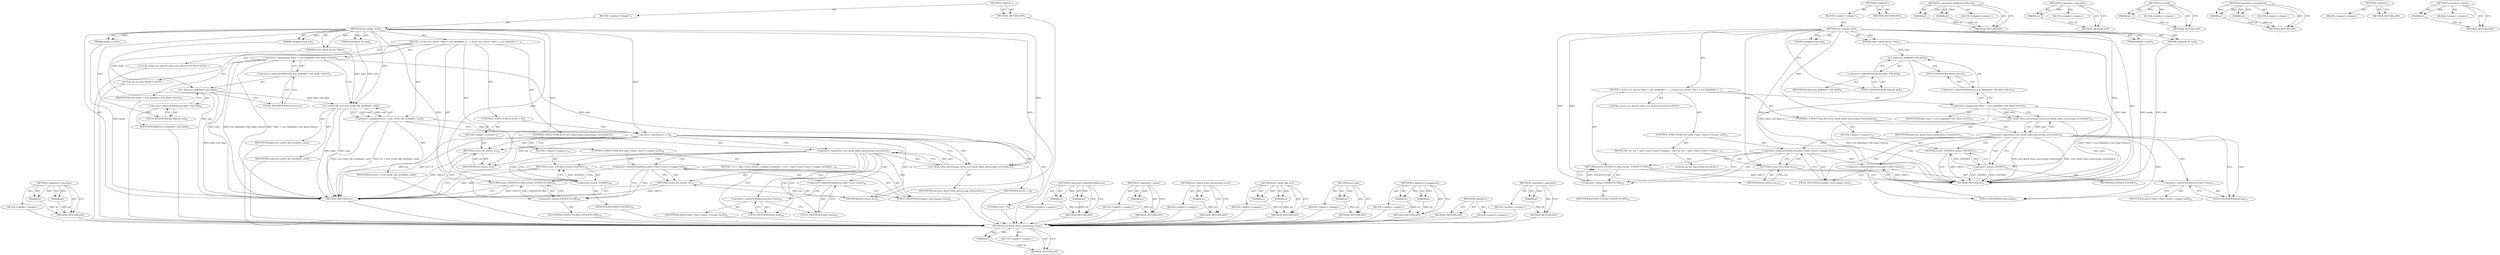 digraph "&lt;operator&gt;.logicalNot" {
vulnerable_91 [label=<(METHOD,scsi_block_when_processing_errors)>];
vulnerable_92 [label=<(PARAM,p1)>];
vulnerable_93 [label=<(BLOCK,&lt;empty&gt;,&lt;empty&gt;)>];
vulnerable_94 [label=<(METHOD_RETURN,ANY)>];
vulnerable_6 [label=<(METHOD,&lt;global&gt;)<SUB>1</SUB>>];
vulnerable_7 [label=<(BLOCK,&lt;empty&gt;,&lt;empty&gt;)<SUB>1</SUB>>];
vulnerable_8 [label=<(METHOD,sd_compat_ioctl)<SUB>1</SUB>>];
vulnerable_9 [label=<(PARAM,struct block_device *bdev)<SUB>1</SUB>>];
vulnerable_10 [label=<(PARAM,fmode_t mode)<SUB>1</SUB>>];
vulnerable_11 [label=<(PARAM,unsigned int cmd)<SUB>2</SUB>>];
vulnerable_12 [label=<(PARAM,unsigned long arg)<SUB>2</SUB>>];
vulnerable_13 [label=<(BLOCK,{
 	struct scsi_device *sdev = scsi_disk(bdev-&gt;...,{
 	struct scsi_device *sdev = scsi_disk(bdev-&gt;...)<SUB>3</SUB>>];
vulnerable_14 [label="<(LOCAL,struct scsi_device* sdev: scsi_device*)<SUB>4</SUB>>"];
vulnerable_15 [label=<(&lt;operator&gt;.assignment,*sdev = scsi_disk(bdev-&gt;bd_disk)-&gt;device)<SUB>4</SUB>>];
vulnerable_16 [label=<(IDENTIFIER,sdev,*sdev = scsi_disk(bdev-&gt;bd_disk)-&gt;device)<SUB>4</SUB>>];
vulnerable_17 [label=<(&lt;operator&gt;.indirectFieldAccess,scsi_disk(bdev-&gt;bd_disk)-&gt;device)<SUB>4</SUB>>];
vulnerable_18 [label=<(scsi_disk,scsi_disk(bdev-&gt;bd_disk))<SUB>4</SUB>>];
vulnerable_19 [label=<(&lt;operator&gt;.indirectFieldAccess,bdev-&gt;bd_disk)<SUB>4</SUB>>];
vulnerable_20 [label=<(IDENTIFIER,bdev,scsi_disk(bdev-&gt;bd_disk))<SUB>4</SUB>>];
vulnerable_21 [label=<(FIELD_IDENTIFIER,bd_disk,bd_disk)<SUB>4</SUB>>];
vulnerable_22 [label=<(FIELD_IDENTIFIER,device,device)<SUB>4</SUB>>];
vulnerable_23 [label=<(CONTROL_STRUCTURE,IF,if (!scsi_block_when_processing_errors(sdev)))<SUB>12</SUB>>];
vulnerable_24 [label=<(&lt;operator&gt;.logicalNot,!scsi_block_when_processing_errors(sdev))<SUB>12</SUB>>];
vulnerable_25 [label=<(scsi_block_when_processing_errors,scsi_block_when_processing_errors(sdev))<SUB>12</SUB>>];
vulnerable_26 [label=<(IDENTIFIER,sdev,scsi_block_when_processing_errors(sdev))<SUB>12</SUB>>];
vulnerable_27 [label=<(BLOCK,&lt;empty&gt;,&lt;empty&gt;)<SUB>13</SUB>>];
vulnerable_28 [label=<(RETURN,return -ENODEV;,return -ENODEV;)<SUB>13</SUB>>];
vulnerable_29 [label=<(&lt;operator&gt;.minus,-ENODEV)<SUB>13</SUB>>];
vulnerable_30 [label=<(IDENTIFIER,ENODEV,-ENODEV)<SUB>13</SUB>>];
vulnerable_31 [label=<(CONTROL_STRUCTURE,IF,if (sdev-&gt;host-&gt;hostt-&gt;compat_ioctl))<SUB>15</SUB>>];
vulnerable_32 [label=<(&lt;operator&gt;.indirectFieldAccess,sdev-&gt;host-&gt;hostt-&gt;compat_ioctl)<SUB>15</SUB>>];
vulnerable_33 [label=<(&lt;operator&gt;.indirectFieldAccess,sdev-&gt;host-&gt;hostt)<SUB>15</SUB>>];
vulnerable_34 [label=<(&lt;operator&gt;.indirectFieldAccess,sdev-&gt;host)<SUB>15</SUB>>];
vulnerable_35 [label=<(IDENTIFIER,sdev,if (sdev-&gt;host-&gt;hostt-&gt;compat_ioctl))<SUB>15</SUB>>];
vulnerable_36 [label=<(FIELD_IDENTIFIER,host,host)<SUB>15</SUB>>];
vulnerable_37 [label=<(FIELD_IDENTIFIER,hostt,hostt)<SUB>15</SUB>>];
vulnerable_38 [label=<(FIELD_IDENTIFIER,compat_ioctl,compat_ioctl)<SUB>15</SUB>>];
vulnerable_39 [label=<(BLOCK,{
		int ret;
 		ret = sdev-&gt;host-&gt;hostt-&gt;compat...,{
		int ret;
 		ret = sdev-&gt;host-&gt;hostt-&gt;compat...)<SUB>15</SUB>>];
vulnerable_40 [label="<(LOCAL,int ret: int)<SUB>16</SUB>>"];
vulnerable_41 [label=<(RETURN,return ret;,return ret;)<SUB>19</SUB>>];
vulnerable_42 [label=<(IDENTIFIER,ret,return ret;)<SUB>19</SUB>>];
vulnerable_43 [label=<(RETURN,return -ENOIOCTLCMD;,return -ENOIOCTLCMD;)<SUB>25</SUB>>];
vulnerable_44 [label=<(&lt;operator&gt;.minus,-ENOIOCTLCMD)<SUB>25</SUB>>];
vulnerable_45 [label=<(IDENTIFIER,ENOIOCTLCMD,-ENOIOCTLCMD)<SUB>25</SUB>>];
vulnerable_46 [label=<(METHOD_RETURN,int)<SUB>1</SUB>>];
vulnerable_48 [label=<(METHOD_RETURN,ANY)<SUB>1</SUB>>];
vulnerable_78 [label=<(METHOD,&lt;operator&gt;.indirectFieldAccess)>];
vulnerable_79 [label=<(PARAM,p1)>];
vulnerable_80 [label=<(PARAM,p2)>];
vulnerable_81 [label=<(BLOCK,&lt;empty&gt;,&lt;empty&gt;)>];
vulnerable_82 [label=<(METHOD_RETURN,ANY)>];
vulnerable_87 [label=<(METHOD,&lt;operator&gt;.logicalNot)>];
vulnerable_88 [label=<(PARAM,p1)>];
vulnerable_89 [label=<(BLOCK,&lt;empty&gt;,&lt;empty&gt;)>];
vulnerable_90 [label=<(METHOD_RETURN,ANY)>];
vulnerable_83 [label=<(METHOD,scsi_disk)>];
vulnerable_84 [label=<(PARAM,p1)>];
vulnerable_85 [label=<(BLOCK,&lt;empty&gt;,&lt;empty&gt;)>];
vulnerable_86 [label=<(METHOD_RETURN,ANY)>];
vulnerable_73 [label=<(METHOD,&lt;operator&gt;.assignment)>];
vulnerable_74 [label=<(PARAM,p1)>];
vulnerable_75 [label=<(PARAM,p2)>];
vulnerable_76 [label=<(BLOCK,&lt;empty&gt;,&lt;empty&gt;)>];
vulnerable_77 [label=<(METHOD_RETURN,ANY)>];
vulnerable_67 [label=<(METHOD,&lt;global&gt;)<SUB>1</SUB>>];
vulnerable_68 [label=<(BLOCK,&lt;empty&gt;,&lt;empty&gt;)>];
vulnerable_69 [label=<(METHOD_RETURN,ANY)>];
vulnerable_95 [label=<(METHOD,&lt;operator&gt;.minus)>];
vulnerable_96 [label=<(PARAM,p1)>];
vulnerable_97 [label=<(BLOCK,&lt;empty&gt;,&lt;empty&gt;)>];
vulnerable_98 [label=<(METHOD_RETURN,ANY)>];
fixed_104 [label=<(METHOD,&lt;operator&gt;.lessThan)>];
fixed_105 [label=<(PARAM,p1)>];
fixed_106 [label=<(PARAM,p2)>];
fixed_107 [label=<(BLOCK,&lt;empty&gt;,&lt;empty&gt;)>];
fixed_108 [label=<(METHOD_RETURN,ANY)>];
fixed_6 [label=<(METHOD,&lt;global&gt;)<SUB>1</SUB>>];
fixed_7 [label=<(BLOCK,&lt;empty&gt;,&lt;empty&gt;)<SUB>1</SUB>>];
fixed_8 [label=<(METHOD,sd_compat_ioctl)<SUB>1</SUB>>];
fixed_9 [label=<(PARAM,struct block_device *bdev)<SUB>1</SUB>>];
fixed_10 [label=<(PARAM,fmode_t mode)<SUB>1</SUB>>];
fixed_11 [label=<(PARAM,unsigned int cmd)<SUB>2</SUB>>];
fixed_12 [label=<(PARAM,unsigned long arg)<SUB>2</SUB>>];
fixed_13 [label=<(BLOCK,{
 	struct scsi_device *sdev = scsi_disk(bdev-&gt;...,{
 	struct scsi_device *sdev = scsi_disk(bdev-&gt;...)<SUB>3</SUB>>];
fixed_14 [label="<(LOCAL,struct scsi_device* sdev: scsi_device*)<SUB>4</SUB>>"];
fixed_15 [label=<(&lt;operator&gt;.assignment,*sdev = scsi_disk(bdev-&gt;bd_disk)-&gt;device)<SUB>4</SUB>>];
fixed_16 [label=<(IDENTIFIER,sdev,*sdev = scsi_disk(bdev-&gt;bd_disk)-&gt;device)<SUB>4</SUB>>];
fixed_17 [label=<(&lt;operator&gt;.indirectFieldAccess,scsi_disk(bdev-&gt;bd_disk)-&gt;device)<SUB>4</SUB>>];
fixed_18 [label=<(scsi_disk,scsi_disk(bdev-&gt;bd_disk))<SUB>4</SUB>>];
fixed_19 [label=<(&lt;operator&gt;.indirectFieldAccess,bdev-&gt;bd_disk)<SUB>4</SUB>>];
fixed_20 [label=<(IDENTIFIER,bdev,scsi_disk(bdev-&gt;bd_disk))<SUB>4</SUB>>];
fixed_21 [label=<(FIELD_IDENTIFIER,bd_disk,bd_disk)<SUB>4</SUB>>];
fixed_22 [label=<(FIELD_IDENTIFIER,device,device)<SUB>4</SUB>>];
fixed_23 [label="<(LOCAL,int ret: int)<SUB>5</SUB>>"];
fixed_24 [label=<(&lt;operator&gt;.assignment,ret = scsi_verify_blk_ioctl(bdev, cmd))<SUB>7</SUB>>];
fixed_25 [label=<(IDENTIFIER,ret,ret = scsi_verify_blk_ioctl(bdev, cmd))<SUB>7</SUB>>];
fixed_26 [label=<(scsi_verify_blk_ioctl,scsi_verify_blk_ioctl(bdev, cmd))<SUB>7</SUB>>];
fixed_27 [label=<(IDENTIFIER,bdev,scsi_verify_blk_ioctl(bdev, cmd))<SUB>7</SUB>>];
fixed_28 [label=<(IDENTIFIER,cmd,scsi_verify_blk_ioctl(bdev, cmd))<SUB>7</SUB>>];
fixed_29 [label=<(CONTROL_STRUCTURE,IF,if (ret &lt; 0))<SUB>8</SUB>>];
fixed_30 [label=<(&lt;operator&gt;.lessThan,ret &lt; 0)<SUB>8</SUB>>];
fixed_31 [label=<(IDENTIFIER,ret,ret &lt; 0)<SUB>8</SUB>>];
fixed_32 [label=<(LITERAL,0,ret &lt; 0)<SUB>8</SUB>>];
fixed_33 [label=<(BLOCK,&lt;empty&gt;,&lt;empty&gt;)<SUB>9</SUB>>];
fixed_34 [label=<(RETURN,return ret;,return ret;)<SUB>9</SUB>>];
fixed_35 [label=<(IDENTIFIER,ret,return ret;)<SUB>9</SUB>>];
fixed_36 [label=<(CONTROL_STRUCTURE,IF,if (!scsi_block_when_processing_errors(sdev)))<SUB>17</SUB>>];
fixed_37 [label=<(&lt;operator&gt;.logicalNot,!scsi_block_when_processing_errors(sdev))<SUB>17</SUB>>];
fixed_38 [label=<(scsi_block_when_processing_errors,scsi_block_when_processing_errors(sdev))<SUB>17</SUB>>];
fixed_39 [label=<(IDENTIFIER,sdev,scsi_block_when_processing_errors(sdev))<SUB>17</SUB>>];
fixed_40 [label=<(BLOCK,&lt;empty&gt;,&lt;empty&gt;)<SUB>18</SUB>>];
fixed_41 [label=<(RETURN,return -ENODEV;,return -ENODEV;)<SUB>18</SUB>>];
fixed_42 [label=<(&lt;operator&gt;.minus,-ENODEV)<SUB>18</SUB>>];
fixed_43 [label=<(IDENTIFIER,ENODEV,-ENODEV)<SUB>18</SUB>>];
fixed_44 [label=<(CONTROL_STRUCTURE,IF,if (sdev-&gt;host-&gt;hostt-&gt;compat_ioctl))<SUB>20</SUB>>];
fixed_45 [label=<(&lt;operator&gt;.indirectFieldAccess,sdev-&gt;host-&gt;hostt-&gt;compat_ioctl)<SUB>20</SUB>>];
fixed_46 [label=<(&lt;operator&gt;.indirectFieldAccess,sdev-&gt;host-&gt;hostt)<SUB>20</SUB>>];
fixed_47 [label=<(&lt;operator&gt;.indirectFieldAccess,sdev-&gt;host)<SUB>20</SUB>>];
fixed_48 [label=<(IDENTIFIER,sdev,if (sdev-&gt;host-&gt;hostt-&gt;compat_ioctl))<SUB>20</SUB>>];
fixed_49 [label=<(FIELD_IDENTIFIER,host,host)<SUB>20</SUB>>];
fixed_50 [label=<(FIELD_IDENTIFIER,hostt,hostt)<SUB>20</SUB>>];
fixed_51 [label=<(FIELD_IDENTIFIER,compat_ioctl,compat_ioctl)<SUB>20</SUB>>];
fixed_52 [label=<(BLOCK,{
 		ret = sdev-&gt;host-&gt;hostt-&gt;compat_ioctl(sdev...,{
 		ret = sdev-&gt;host-&gt;hostt-&gt;compat_ioctl(sdev...)<SUB>20</SUB>>];
fixed_53 [label=<(RETURN,return ret;,return ret;)<SUB>23</SUB>>];
fixed_54 [label=<(IDENTIFIER,ret,return ret;)<SUB>23</SUB>>];
fixed_55 [label=<(RETURN,return -ENOIOCTLCMD;,return -ENOIOCTLCMD;)<SUB>29</SUB>>];
fixed_56 [label=<(&lt;operator&gt;.minus,-ENOIOCTLCMD)<SUB>29</SUB>>];
fixed_57 [label=<(IDENTIFIER,ENOIOCTLCMD,-ENOIOCTLCMD)<SUB>29</SUB>>];
fixed_58 [label=<(METHOD_RETURN,int)<SUB>1</SUB>>];
fixed_60 [label=<(METHOD_RETURN,ANY)<SUB>1</SUB>>];
fixed_90 [label=<(METHOD,&lt;operator&gt;.indirectFieldAccess)>];
fixed_91 [label=<(PARAM,p1)>];
fixed_92 [label=<(PARAM,p2)>];
fixed_93 [label=<(BLOCK,&lt;empty&gt;,&lt;empty&gt;)>];
fixed_94 [label=<(METHOD_RETURN,ANY)>];
fixed_117 [label=<(METHOD,&lt;operator&gt;.minus)>];
fixed_118 [label=<(PARAM,p1)>];
fixed_119 [label=<(BLOCK,&lt;empty&gt;,&lt;empty&gt;)>];
fixed_120 [label=<(METHOD_RETURN,ANY)>];
fixed_113 [label=<(METHOD,scsi_block_when_processing_errors)>];
fixed_114 [label=<(PARAM,p1)>];
fixed_115 [label=<(BLOCK,&lt;empty&gt;,&lt;empty&gt;)>];
fixed_116 [label=<(METHOD_RETURN,ANY)>];
fixed_99 [label=<(METHOD,scsi_verify_blk_ioctl)>];
fixed_100 [label=<(PARAM,p1)>];
fixed_101 [label=<(PARAM,p2)>];
fixed_102 [label=<(BLOCK,&lt;empty&gt;,&lt;empty&gt;)>];
fixed_103 [label=<(METHOD_RETURN,ANY)>];
fixed_95 [label=<(METHOD,scsi_disk)>];
fixed_96 [label=<(PARAM,p1)>];
fixed_97 [label=<(BLOCK,&lt;empty&gt;,&lt;empty&gt;)>];
fixed_98 [label=<(METHOD_RETURN,ANY)>];
fixed_85 [label=<(METHOD,&lt;operator&gt;.assignment)>];
fixed_86 [label=<(PARAM,p1)>];
fixed_87 [label=<(PARAM,p2)>];
fixed_88 [label=<(BLOCK,&lt;empty&gt;,&lt;empty&gt;)>];
fixed_89 [label=<(METHOD_RETURN,ANY)>];
fixed_79 [label=<(METHOD,&lt;global&gt;)<SUB>1</SUB>>];
fixed_80 [label=<(BLOCK,&lt;empty&gt;,&lt;empty&gt;)>];
fixed_81 [label=<(METHOD_RETURN,ANY)>];
fixed_109 [label=<(METHOD,&lt;operator&gt;.logicalNot)>];
fixed_110 [label=<(PARAM,p1)>];
fixed_111 [label=<(BLOCK,&lt;empty&gt;,&lt;empty&gt;)>];
fixed_112 [label=<(METHOD_RETURN,ANY)>];
vulnerable_91 -> vulnerable_92  [key=0, label="AST: "];
vulnerable_91 -> vulnerable_92  [key=1, label="DDG: "];
vulnerable_91 -> vulnerable_93  [key=0, label="AST: "];
vulnerable_91 -> vulnerable_94  [key=0, label="AST: "];
vulnerable_91 -> vulnerable_94  [key=1, label="CFG: "];
vulnerable_92 -> vulnerable_94  [key=0, label="DDG: p1"];
vulnerable_6 -> vulnerable_7  [key=0, label="AST: "];
vulnerable_6 -> vulnerable_48  [key=0, label="AST: "];
vulnerable_6 -> vulnerable_48  [key=1, label="CFG: "];
vulnerable_7 -> vulnerable_8  [key=0, label="AST: "];
vulnerable_8 -> vulnerable_9  [key=0, label="AST: "];
vulnerable_8 -> vulnerable_9  [key=1, label="DDG: "];
vulnerable_8 -> vulnerable_10  [key=0, label="AST: "];
vulnerable_8 -> vulnerable_10  [key=1, label="DDG: "];
vulnerable_8 -> vulnerable_11  [key=0, label="AST: "];
vulnerable_8 -> vulnerable_11  [key=1, label="DDG: "];
vulnerable_8 -> vulnerable_12  [key=0, label="AST: "];
vulnerable_8 -> vulnerable_12  [key=1, label="DDG: "];
vulnerable_8 -> vulnerable_13  [key=0, label="AST: "];
vulnerable_8 -> vulnerable_46  [key=0, label="AST: "];
vulnerable_8 -> vulnerable_21  [key=0, label="CFG: "];
vulnerable_8 -> vulnerable_41  [key=0, label="DDG: "];
vulnerable_8 -> vulnerable_44  [key=0, label="DDG: "];
vulnerable_8 -> vulnerable_25  [key=0, label="DDG: "];
vulnerable_8 -> vulnerable_42  [key=0, label="DDG: "];
vulnerable_8 -> vulnerable_29  [key=0, label="DDG: "];
vulnerable_9 -> vulnerable_46  [key=0, label="DDG: bdev"];
vulnerable_9 -> vulnerable_18  [key=0, label="DDG: bdev"];
vulnerable_10 -> vulnerable_46  [key=0, label="DDG: mode"];
vulnerable_11 -> vulnerable_46  [key=0, label="DDG: cmd"];
vulnerable_12 -> vulnerable_46  [key=0, label="DDG: arg"];
vulnerable_13 -> vulnerable_14  [key=0, label="AST: "];
vulnerable_13 -> vulnerable_15  [key=0, label="AST: "];
vulnerable_13 -> vulnerable_23  [key=0, label="AST: "];
vulnerable_13 -> vulnerable_31  [key=0, label="AST: "];
vulnerable_13 -> vulnerable_43  [key=0, label="AST: "];
vulnerable_15 -> vulnerable_16  [key=0, label="AST: "];
vulnerable_15 -> vulnerable_17  [key=0, label="AST: "];
vulnerable_15 -> vulnerable_25  [key=0, label="CFG: "];
vulnerable_15 -> vulnerable_25  [key=1, label="DDG: sdev"];
vulnerable_15 -> vulnerable_46  [key=0, label="DDG: scsi_disk(bdev-&gt;bd_disk)-&gt;device"];
vulnerable_15 -> vulnerable_46  [key=1, label="DDG: *sdev = scsi_disk(bdev-&gt;bd_disk)-&gt;device"];
vulnerable_17 -> vulnerable_18  [key=0, label="AST: "];
vulnerable_17 -> vulnerable_22  [key=0, label="AST: "];
vulnerable_17 -> vulnerable_15  [key=0, label="CFG: "];
vulnerable_18 -> vulnerable_19  [key=0, label="AST: "];
vulnerable_18 -> vulnerable_22  [key=0, label="CFG: "];
vulnerable_18 -> vulnerable_46  [key=0, label="DDG: bdev-&gt;bd_disk"];
vulnerable_19 -> vulnerable_20  [key=0, label="AST: "];
vulnerable_19 -> vulnerable_21  [key=0, label="AST: "];
vulnerable_19 -> vulnerable_18  [key=0, label="CFG: "];
vulnerable_21 -> vulnerable_19  [key=0, label="CFG: "];
vulnerable_22 -> vulnerable_17  [key=0, label="CFG: "];
vulnerable_23 -> vulnerable_24  [key=0, label="AST: "];
vulnerable_23 -> vulnerable_27  [key=0, label="AST: "];
vulnerable_24 -> vulnerable_25  [key=0, label="AST: "];
vulnerable_24 -> vulnerable_29  [key=0, label="CFG: "];
vulnerable_24 -> vulnerable_29  [key=1, label="CDG: "];
vulnerable_24 -> vulnerable_36  [key=0, label="CFG: "];
vulnerable_24 -> vulnerable_36  [key=1, label="CDG: "];
vulnerable_24 -> vulnerable_46  [key=0, label="DDG: scsi_block_when_processing_errors(sdev)"];
vulnerable_24 -> vulnerable_46  [key=1, label="DDG: !scsi_block_when_processing_errors(sdev)"];
vulnerable_24 -> vulnerable_34  [key=0, label="CDG: "];
vulnerable_24 -> vulnerable_32  [key=0, label="CDG: "];
vulnerable_24 -> vulnerable_33  [key=0, label="CDG: "];
vulnerable_24 -> vulnerable_28  [key=0, label="CDG: "];
vulnerable_24 -> vulnerable_37  [key=0, label="CDG: "];
vulnerable_24 -> vulnerable_38  [key=0, label="CDG: "];
vulnerable_25 -> vulnerable_26  [key=0, label="AST: "];
vulnerable_25 -> vulnerable_24  [key=0, label="CFG: "];
vulnerable_25 -> vulnerable_24  [key=1, label="DDG: sdev"];
vulnerable_25 -> vulnerable_46  [key=0, label="DDG: sdev"];
vulnerable_27 -> vulnerable_28  [key=0, label="AST: "];
vulnerable_28 -> vulnerable_29  [key=0, label="AST: "];
vulnerable_28 -> vulnerable_46  [key=0, label="CFG: "];
vulnerable_28 -> vulnerable_46  [key=1, label="DDG: &lt;RET&gt;"];
vulnerable_29 -> vulnerable_30  [key=0, label="AST: "];
vulnerable_29 -> vulnerable_28  [key=0, label="CFG: "];
vulnerable_29 -> vulnerable_28  [key=1, label="DDG: -ENODEV"];
vulnerable_29 -> vulnerable_46  [key=0, label="DDG: ENODEV"];
vulnerable_29 -> vulnerable_46  [key=1, label="DDG: -ENODEV"];
vulnerable_31 -> vulnerable_32  [key=0, label="AST: "];
vulnerable_31 -> vulnerable_39  [key=0, label="AST: "];
vulnerable_32 -> vulnerable_33  [key=0, label="AST: "];
vulnerable_32 -> vulnerable_38  [key=0, label="AST: "];
vulnerable_32 -> vulnerable_41  [key=0, label="CFG: "];
vulnerable_32 -> vulnerable_41  [key=1, label="CDG: "];
vulnerable_32 -> vulnerable_44  [key=0, label="CFG: "];
vulnerable_32 -> vulnerable_44  [key=1, label="CDG: "];
vulnerable_32 -> vulnerable_43  [key=0, label="CDG: "];
vulnerable_33 -> vulnerable_34  [key=0, label="AST: "];
vulnerable_33 -> vulnerable_37  [key=0, label="AST: "];
vulnerable_33 -> vulnerable_38  [key=0, label="CFG: "];
vulnerable_34 -> vulnerable_35  [key=0, label="AST: "];
vulnerable_34 -> vulnerable_36  [key=0, label="AST: "];
vulnerable_34 -> vulnerable_37  [key=0, label="CFG: "];
vulnerable_36 -> vulnerable_34  [key=0, label="CFG: "];
vulnerable_37 -> vulnerable_33  [key=0, label="CFG: "];
vulnerable_38 -> vulnerable_32  [key=0, label="CFG: "];
vulnerable_39 -> vulnerable_40  [key=0, label="AST: "];
vulnerable_39 -> vulnerable_41  [key=0, label="AST: "];
vulnerable_41 -> vulnerable_42  [key=0, label="AST: "];
vulnerable_41 -> vulnerable_46  [key=0, label="CFG: "];
vulnerable_41 -> vulnerable_46  [key=1, label="DDG: &lt;RET&gt;"];
vulnerable_42 -> vulnerable_41  [key=0, label="DDG: ret"];
vulnerable_43 -> vulnerable_44  [key=0, label="AST: "];
vulnerable_43 -> vulnerable_46  [key=0, label="CFG: "];
vulnerable_43 -> vulnerable_46  [key=1, label="DDG: &lt;RET&gt;"];
vulnerable_44 -> vulnerable_45  [key=0, label="AST: "];
vulnerable_44 -> vulnerable_43  [key=0, label="CFG: "];
vulnerable_44 -> vulnerable_43  [key=1, label="DDG: -ENOIOCTLCMD"];
vulnerable_78 -> vulnerable_79  [key=0, label="AST: "];
vulnerable_78 -> vulnerable_79  [key=1, label="DDG: "];
vulnerable_78 -> vulnerable_81  [key=0, label="AST: "];
vulnerable_78 -> vulnerable_80  [key=0, label="AST: "];
vulnerable_78 -> vulnerable_80  [key=1, label="DDG: "];
vulnerable_78 -> vulnerable_82  [key=0, label="AST: "];
vulnerable_78 -> vulnerable_82  [key=1, label="CFG: "];
vulnerable_79 -> vulnerable_82  [key=0, label="DDG: p1"];
vulnerable_80 -> vulnerable_82  [key=0, label="DDG: p2"];
vulnerable_87 -> vulnerable_88  [key=0, label="AST: "];
vulnerable_87 -> vulnerable_88  [key=1, label="DDG: "];
vulnerable_87 -> vulnerable_89  [key=0, label="AST: "];
vulnerable_87 -> vulnerable_90  [key=0, label="AST: "];
vulnerable_87 -> vulnerable_90  [key=1, label="CFG: "];
vulnerable_88 -> vulnerable_90  [key=0, label="DDG: p1"];
vulnerable_83 -> vulnerable_84  [key=0, label="AST: "];
vulnerable_83 -> vulnerable_84  [key=1, label="DDG: "];
vulnerable_83 -> vulnerable_85  [key=0, label="AST: "];
vulnerable_83 -> vulnerable_86  [key=0, label="AST: "];
vulnerable_83 -> vulnerable_86  [key=1, label="CFG: "];
vulnerable_84 -> vulnerable_86  [key=0, label="DDG: p1"];
vulnerable_73 -> vulnerable_74  [key=0, label="AST: "];
vulnerable_73 -> vulnerable_74  [key=1, label="DDG: "];
vulnerable_73 -> vulnerable_76  [key=0, label="AST: "];
vulnerable_73 -> vulnerable_75  [key=0, label="AST: "];
vulnerable_73 -> vulnerable_75  [key=1, label="DDG: "];
vulnerable_73 -> vulnerable_77  [key=0, label="AST: "];
vulnerable_73 -> vulnerable_77  [key=1, label="CFG: "];
vulnerable_74 -> vulnerable_77  [key=0, label="DDG: p1"];
vulnerable_75 -> vulnerable_77  [key=0, label="DDG: p2"];
vulnerable_67 -> vulnerable_68  [key=0, label="AST: "];
vulnerable_67 -> vulnerable_69  [key=0, label="AST: "];
vulnerable_67 -> vulnerable_69  [key=1, label="CFG: "];
vulnerable_95 -> vulnerable_96  [key=0, label="AST: "];
vulnerable_95 -> vulnerable_96  [key=1, label="DDG: "];
vulnerable_95 -> vulnerable_97  [key=0, label="AST: "];
vulnerable_95 -> vulnerable_98  [key=0, label="AST: "];
vulnerable_95 -> vulnerable_98  [key=1, label="CFG: "];
vulnerable_96 -> vulnerable_98  [key=0, label="DDG: p1"];
fixed_104 -> fixed_105  [key=0, label="AST: "];
fixed_104 -> fixed_105  [key=1, label="DDG: "];
fixed_104 -> fixed_107  [key=0, label="AST: "];
fixed_104 -> fixed_106  [key=0, label="AST: "];
fixed_104 -> fixed_106  [key=1, label="DDG: "];
fixed_104 -> fixed_108  [key=0, label="AST: "];
fixed_104 -> fixed_108  [key=1, label="CFG: "];
fixed_105 -> fixed_108  [key=0, label="DDG: p1"];
fixed_106 -> fixed_108  [key=0, label="DDG: p2"];
fixed_107 -> vulnerable_91  [key=0];
fixed_108 -> vulnerable_91  [key=0];
fixed_6 -> fixed_7  [key=0, label="AST: "];
fixed_6 -> fixed_60  [key=0, label="AST: "];
fixed_6 -> fixed_60  [key=1, label="CFG: "];
fixed_7 -> fixed_8  [key=0, label="AST: "];
fixed_8 -> fixed_9  [key=0, label="AST: "];
fixed_8 -> fixed_9  [key=1, label="DDG: "];
fixed_8 -> fixed_10  [key=0, label="AST: "];
fixed_8 -> fixed_10  [key=1, label="DDG: "];
fixed_8 -> fixed_11  [key=0, label="AST: "];
fixed_8 -> fixed_11  [key=1, label="DDG: "];
fixed_8 -> fixed_12  [key=0, label="AST: "];
fixed_8 -> fixed_12  [key=1, label="DDG: "];
fixed_8 -> fixed_13  [key=0, label="AST: "];
fixed_8 -> fixed_58  [key=0, label="AST: "];
fixed_8 -> fixed_21  [key=0, label="CFG: "];
fixed_8 -> fixed_26  [key=0, label="DDG: "];
fixed_8 -> fixed_30  [key=0, label="DDG: "];
fixed_8 -> fixed_56  [key=0, label="DDG: "];
fixed_8 -> fixed_35  [key=0, label="DDG: "];
fixed_8 -> fixed_38  [key=0, label="DDG: "];
fixed_8 -> fixed_54  [key=0, label="DDG: "];
fixed_8 -> fixed_42  [key=0, label="DDG: "];
fixed_9 -> fixed_26  [key=0, label="DDG: bdev"];
fixed_9 -> fixed_18  [key=0, label="DDG: bdev"];
fixed_10 -> fixed_58  [key=0, label="DDG: mode"];
fixed_11 -> fixed_26  [key=0, label="DDG: cmd"];
fixed_12 -> fixed_58  [key=0, label="DDG: arg"];
fixed_13 -> fixed_14  [key=0, label="AST: "];
fixed_13 -> fixed_15  [key=0, label="AST: "];
fixed_13 -> fixed_23  [key=0, label="AST: "];
fixed_13 -> fixed_24  [key=0, label="AST: "];
fixed_13 -> fixed_29  [key=0, label="AST: "];
fixed_13 -> fixed_36  [key=0, label="AST: "];
fixed_13 -> fixed_44  [key=0, label="AST: "];
fixed_13 -> fixed_55  [key=0, label="AST: "];
fixed_14 -> vulnerable_91  [key=0];
fixed_15 -> fixed_16  [key=0, label="AST: "];
fixed_15 -> fixed_17  [key=0, label="AST: "];
fixed_15 -> fixed_26  [key=0, label="CFG: "];
fixed_15 -> fixed_58  [key=0, label="DDG: sdev"];
fixed_15 -> fixed_58  [key=1, label="DDG: scsi_disk(bdev-&gt;bd_disk)-&gt;device"];
fixed_15 -> fixed_58  [key=2, label="DDG: *sdev = scsi_disk(bdev-&gt;bd_disk)-&gt;device"];
fixed_15 -> fixed_38  [key=0, label="DDG: sdev"];
fixed_16 -> vulnerable_91  [key=0];
fixed_17 -> fixed_18  [key=0, label="AST: "];
fixed_17 -> fixed_22  [key=0, label="AST: "];
fixed_17 -> fixed_15  [key=0, label="CFG: "];
fixed_18 -> fixed_19  [key=0, label="AST: "];
fixed_18 -> fixed_22  [key=0, label="CFG: "];
fixed_18 -> fixed_58  [key=0, label="DDG: bdev-&gt;bd_disk"];
fixed_18 -> fixed_26  [key=0, label="DDG: bdev-&gt;bd_disk"];
fixed_19 -> fixed_20  [key=0, label="AST: "];
fixed_19 -> fixed_21  [key=0, label="AST: "];
fixed_19 -> fixed_18  [key=0, label="CFG: "];
fixed_20 -> vulnerable_91  [key=0];
fixed_21 -> fixed_19  [key=0, label="CFG: "];
fixed_22 -> fixed_17  [key=0, label="CFG: "];
fixed_23 -> vulnerable_91  [key=0];
fixed_24 -> fixed_25  [key=0, label="AST: "];
fixed_24 -> fixed_26  [key=0, label="AST: "];
fixed_24 -> fixed_30  [key=0, label="CFG: "];
fixed_24 -> fixed_30  [key=1, label="DDG: ret"];
fixed_24 -> fixed_58  [key=0, label="DDG: scsi_verify_blk_ioctl(bdev, cmd)"];
fixed_24 -> fixed_58  [key=1, label="DDG: ret = scsi_verify_blk_ioctl(bdev, cmd)"];
fixed_25 -> vulnerable_91  [key=0];
fixed_26 -> fixed_27  [key=0, label="AST: "];
fixed_26 -> fixed_28  [key=0, label="AST: "];
fixed_26 -> fixed_24  [key=0, label="CFG: "];
fixed_26 -> fixed_24  [key=1, label="DDG: bdev"];
fixed_26 -> fixed_24  [key=2, label="DDG: cmd"];
fixed_26 -> fixed_58  [key=0, label="DDG: bdev"];
fixed_26 -> fixed_58  [key=1, label="DDG: cmd"];
fixed_27 -> vulnerable_91  [key=0];
fixed_28 -> vulnerable_91  [key=0];
fixed_29 -> fixed_30  [key=0, label="AST: "];
fixed_29 -> fixed_33  [key=0, label="AST: "];
fixed_30 -> fixed_31  [key=0, label="AST: "];
fixed_30 -> fixed_32  [key=0, label="AST: "];
fixed_30 -> fixed_34  [key=0, label="CFG: "];
fixed_30 -> fixed_34  [key=1, label="CDG: "];
fixed_30 -> fixed_38  [key=0, label="CFG: "];
fixed_30 -> fixed_38  [key=1, label="CDG: "];
fixed_30 -> fixed_58  [key=0, label="DDG: ret"];
fixed_30 -> fixed_58  [key=1, label="DDG: ret &lt; 0"];
fixed_30 -> fixed_35  [key=0, label="DDG: ret"];
fixed_30 -> fixed_54  [key=0, label="DDG: ret"];
fixed_30 -> fixed_37  [key=0, label="CDG: "];
fixed_31 -> vulnerable_91  [key=0];
fixed_32 -> vulnerable_91  [key=0];
fixed_33 -> fixed_34  [key=0, label="AST: "];
fixed_34 -> fixed_35  [key=0, label="AST: "];
fixed_34 -> fixed_58  [key=0, label="CFG: "];
fixed_34 -> fixed_58  [key=1, label="DDG: &lt;RET&gt;"];
fixed_35 -> fixed_34  [key=0, label="DDG: ret"];
fixed_36 -> fixed_37  [key=0, label="AST: "];
fixed_36 -> fixed_40  [key=0, label="AST: "];
fixed_37 -> fixed_38  [key=0, label="AST: "];
fixed_37 -> fixed_42  [key=0, label="CFG: "];
fixed_37 -> fixed_42  [key=1, label="CDG: "];
fixed_37 -> fixed_49  [key=0, label="CFG: "];
fixed_37 -> fixed_49  [key=1, label="CDG: "];
fixed_37 -> fixed_47  [key=0, label="CDG: "];
fixed_37 -> fixed_50  [key=0, label="CDG: "];
fixed_37 -> fixed_51  [key=0, label="CDG: "];
fixed_37 -> fixed_46  [key=0, label="CDG: "];
fixed_37 -> fixed_41  [key=0, label="CDG: "];
fixed_37 -> fixed_45  [key=0, label="CDG: "];
fixed_38 -> fixed_39  [key=0, label="AST: "];
fixed_38 -> fixed_37  [key=0, label="CFG: "];
fixed_38 -> fixed_37  [key=1, label="DDG: sdev"];
fixed_39 -> vulnerable_91  [key=0];
fixed_40 -> fixed_41  [key=0, label="AST: "];
fixed_41 -> fixed_42  [key=0, label="AST: "];
fixed_41 -> fixed_58  [key=0, label="CFG: "];
fixed_41 -> fixed_58  [key=1, label="DDG: &lt;RET&gt;"];
fixed_42 -> fixed_43  [key=0, label="AST: "];
fixed_42 -> fixed_41  [key=0, label="CFG: "];
fixed_42 -> fixed_41  [key=1, label="DDG: -ENODEV"];
fixed_43 -> vulnerable_91  [key=0];
fixed_44 -> fixed_45  [key=0, label="AST: "];
fixed_44 -> fixed_52  [key=0, label="AST: "];
fixed_45 -> fixed_46  [key=0, label="AST: "];
fixed_45 -> fixed_51  [key=0, label="AST: "];
fixed_45 -> fixed_53  [key=0, label="CFG: "];
fixed_45 -> fixed_53  [key=1, label="CDG: "];
fixed_45 -> fixed_56  [key=0, label="CFG: "];
fixed_45 -> fixed_56  [key=1, label="CDG: "];
fixed_45 -> fixed_55  [key=0, label="CDG: "];
fixed_46 -> fixed_47  [key=0, label="AST: "];
fixed_46 -> fixed_50  [key=0, label="AST: "];
fixed_46 -> fixed_51  [key=0, label="CFG: "];
fixed_47 -> fixed_48  [key=0, label="AST: "];
fixed_47 -> fixed_49  [key=0, label="AST: "];
fixed_47 -> fixed_50  [key=0, label="CFG: "];
fixed_48 -> vulnerable_91  [key=0];
fixed_49 -> fixed_47  [key=0, label="CFG: "];
fixed_50 -> fixed_46  [key=0, label="CFG: "];
fixed_51 -> fixed_45  [key=0, label="CFG: "];
fixed_52 -> fixed_53  [key=0, label="AST: "];
fixed_53 -> fixed_54  [key=0, label="AST: "];
fixed_53 -> fixed_58  [key=0, label="CFG: "];
fixed_53 -> fixed_58  [key=1, label="DDG: &lt;RET&gt;"];
fixed_54 -> fixed_53  [key=0, label="DDG: ret"];
fixed_55 -> fixed_56  [key=0, label="AST: "];
fixed_55 -> fixed_58  [key=0, label="CFG: "];
fixed_55 -> fixed_58  [key=1, label="DDG: &lt;RET&gt;"];
fixed_56 -> fixed_57  [key=0, label="AST: "];
fixed_56 -> fixed_55  [key=0, label="CFG: "];
fixed_56 -> fixed_55  [key=1, label="DDG: -ENOIOCTLCMD"];
fixed_57 -> vulnerable_91  [key=0];
fixed_58 -> vulnerable_91  [key=0];
fixed_60 -> vulnerable_91  [key=0];
fixed_90 -> fixed_91  [key=0, label="AST: "];
fixed_90 -> fixed_91  [key=1, label="DDG: "];
fixed_90 -> fixed_93  [key=0, label="AST: "];
fixed_90 -> fixed_92  [key=0, label="AST: "];
fixed_90 -> fixed_92  [key=1, label="DDG: "];
fixed_90 -> fixed_94  [key=0, label="AST: "];
fixed_90 -> fixed_94  [key=1, label="CFG: "];
fixed_91 -> fixed_94  [key=0, label="DDG: p1"];
fixed_92 -> fixed_94  [key=0, label="DDG: p2"];
fixed_93 -> vulnerable_91  [key=0];
fixed_94 -> vulnerable_91  [key=0];
fixed_117 -> fixed_118  [key=0, label="AST: "];
fixed_117 -> fixed_118  [key=1, label="DDG: "];
fixed_117 -> fixed_119  [key=0, label="AST: "];
fixed_117 -> fixed_120  [key=0, label="AST: "];
fixed_117 -> fixed_120  [key=1, label="CFG: "];
fixed_118 -> fixed_120  [key=0, label="DDG: p1"];
fixed_119 -> vulnerable_91  [key=0];
fixed_120 -> vulnerable_91  [key=0];
fixed_113 -> fixed_114  [key=0, label="AST: "];
fixed_113 -> fixed_114  [key=1, label="DDG: "];
fixed_113 -> fixed_115  [key=0, label="AST: "];
fixed_113 -> fixed_116  [key=0, label="AST: "];
fixed_113 -> fixed_116  [key=1, label="CFG: "];
fixed_114 -> fixed_116  [key=0, label="DDG: p1"];
fixed_115 -> vulnerable_91  [key=0];
fixed_116 -> vulnerable_91  [key=0];
fixed_99 -> fixed_100  [key=0, label="AST: "];
fixed_99 -> fixed_100  [key=1, label="DDG: "];
fixed_99 -> fixed_102  [key=0, label="AST: "];
fixed_99 -> fixed_101  [key=0, label="AST: "];
fixed_99 -> fixed_101  [key=1, label="DDG: "];
fixed_99 -> fixed_103  [key=0, label="AST: "];
fixed_99 -> fixed_103  [key=1, label="CFG: "];
fixed_100 -> fixed_103  [key=0, label="DDG: p1"];
fixed_101 -> fixed_103  [key=0, label="DDG: p2"];
fixed_102 -> vulnerable_91  [key=0];
fixed_103 -> vulnerable_91  [key=0];
fixed_95 -> fixed_96  [key=0, label="AST: "];
fixed_95 -> fixed_96  [key=1, label="DDG: "];
fixed_95 -> fixed_97  [key=0, label="AST: "];
fixed_95 -> fixed_98  [key=0, label="AST: "];
fixed_95 -> fixed_98  [key=1, label="CFG: "];
fixed_96 -> fixed_98  [key=0, label="DDG: p1"];
fixed_97 -> vulnerable_91  [key=0];
fixed_98 -> vulnerable_91  [key=0];
fixed_85 -> fixed_86  [key=0, label="AST: "];
fixed_85 -> fixed_86  [key=1, label="DDG: "];
fixed_85 -> fixed_88  [key=0, label="AST: "];
fixed_85 -> fixed_87  [key=0, label="AST: "];
fixed_85 -> fixed_87  [key=1, label="DDG: "];
fixed_85 -> fixed_89  [key=0, label="AST: "];
fixed_85 -> fixed_89  [key=1, label="CFG: "];
fixed_86 -> fixed_89  [key=0, label="DDG: p1"];
fixed_87 -> fixed_89  [key=0, label="DDG: p2"];
fixed_88 -> vulnerable_91  [key=0];
fixed_89 -> vulnerable_91  [key=0];
fixed_79 -> fixed_80  [key=0, label="AST: "];
fixed_79 -> fixed_81  [key=0, label="AST: "];
fixed_79 -> fixed_81  [key=1, label="CFG: "];
fixed_80 -> vulnerable_91  [key=0];
fixed_81 -> vulnerable_91  [key=0];
fixed_109 -> fixed_110  [key=0, label="AST: "];
fixed_109 -> fixed_110  [key=1, label="DDG: "];
fixed_109 -> fixed_111  [key=0, label="AST: "];
fixed_109 -> fixed_112  [key=0, label="AST: "];
fixed_109 -> fixed_112  [key=1, label="CFG: "];
fixed_110 -> fixed_112  [key=0, label="DDG: p1"];
fixed_111 -> vulnerable_91  [key=0];
fixed_112 -> vulnerable_91  [key=0];
}
